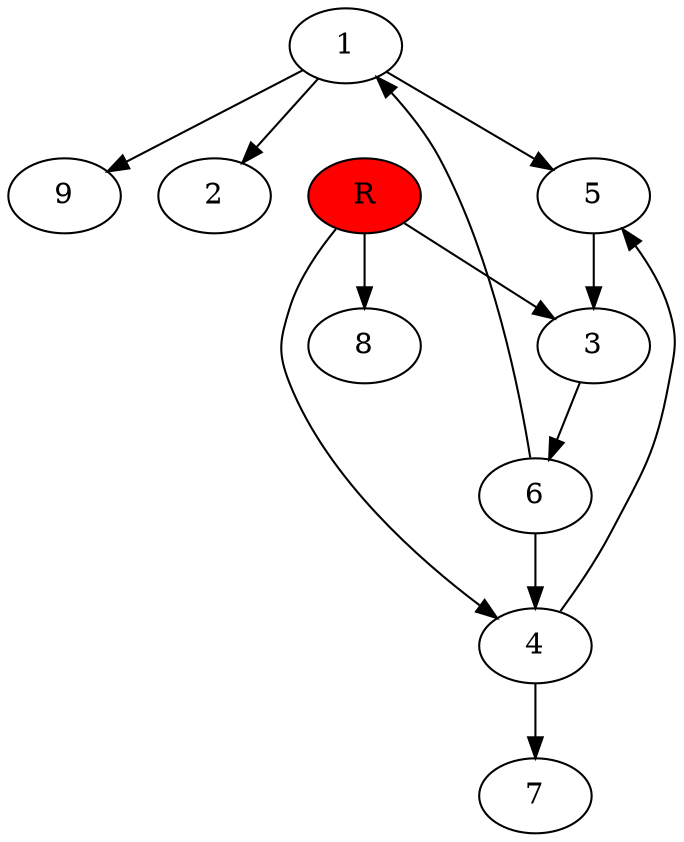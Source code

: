 digraph prb65769 {
	1
	2
	3
	4
	5
	6
	7
	8
	R [fillcolor="#ff0000" style=filled]
	1 -> 2
	1 -> 5
	1 -> 9
	3 -> 6
	4 -> 5
	4 -> 7
	5 -> 3
	6 -> 1
	6 -> 4
	R -> 3
	R -> 4
	R -> 8
}
